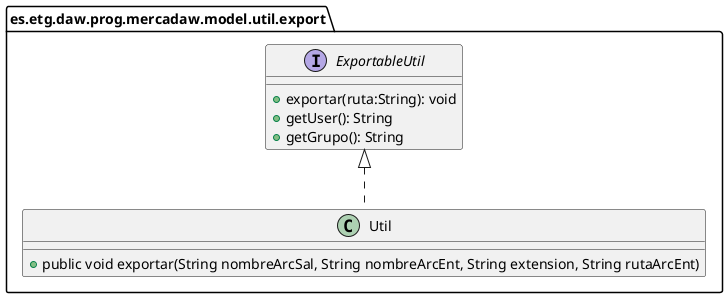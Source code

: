 @startuml export

set separator none
package es.etg.daw.prog.mercadaw.model.util.export{


    class Util{
        +  public void exportar(String nombreArcSal, String nombreArcEnt, String extension, String rutaArcEnt)
    }

    interface ExportableUtil{

        + exportar(ruta:String): void
        + getUser(): String
        + getGrupo(): String
    }


}


ExportableUtil <|.. Util


@enduml

